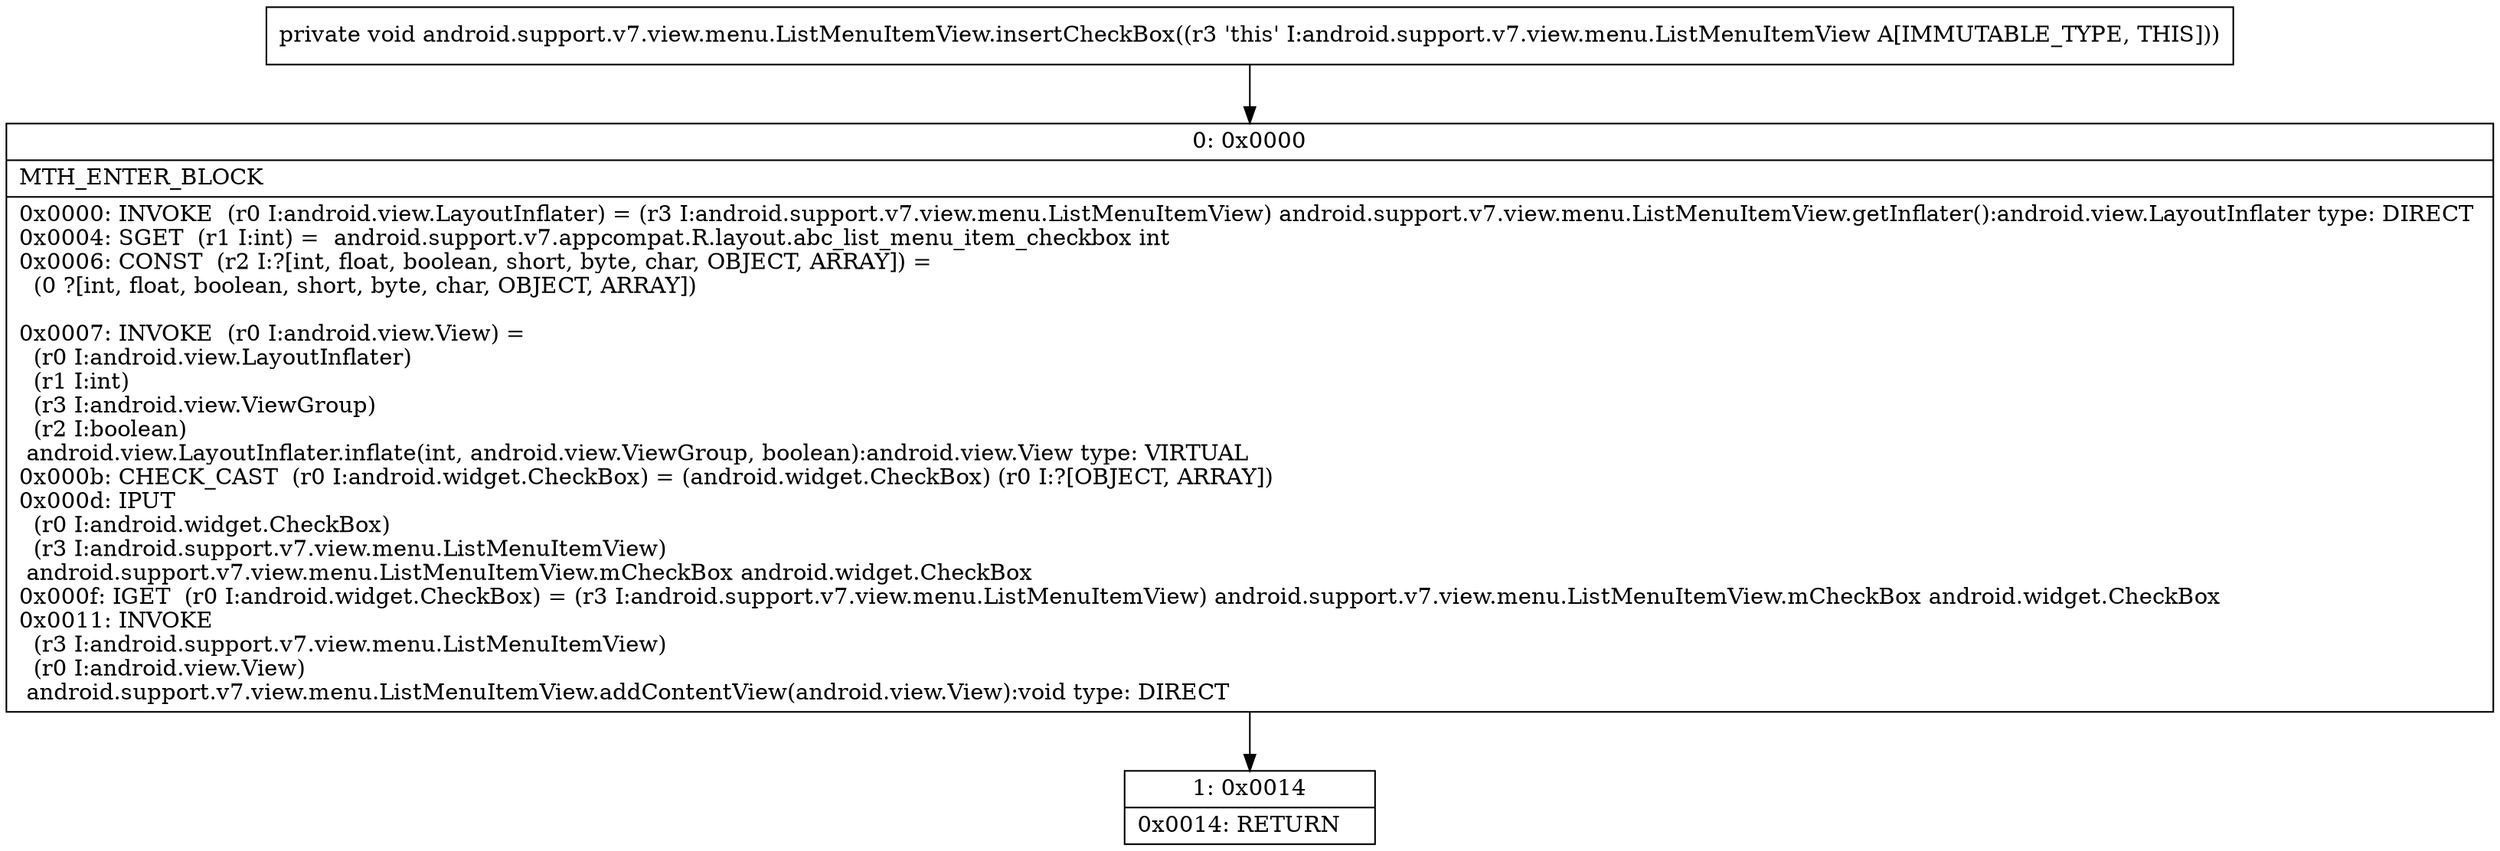 digraph "CFG forandroid.support.v7.view.menu.ListMenuItemView.insertCheckBox()V" {
Node_0 [shape=record,label="{0\:\ 0x0000|MTH_ENTER_BLOCK\l|0x0000: INVOKE  (r0 I:android.view.LayoutInflater) = (r3 I:android.support.v7.view.menu.ListMenuItemView) android.support.v7.view.menu.ListMenuItemView.getInflater():android.view.LayoutInflater type: DIRECT \l0x0004: SGET  (r1 I:int) =  android.support.v7.appcompat.R.layout.abc_list_menu_item_checkbox int \l0x0006: CONST  (r2 I:?[int, float, boolean, short, byte, char, OBJECT, ARRAY]) = \l  (0 ?[int, float, boolean, short, byte, char, OBJECT, ARRAY])\l \l0x0007: INVOKE  (r0 I:android.view.View) = \l  (r0 I:android.view.LayoutInflater)\l  (r1 I:int)\l  (r3 I:android.view.ViewGroup)\l  (r2 I:boolean)\l android.view.LayoutInflater.inflate(int, android.view.ViewGroup, boolean):android.view.View type: VIRTUAL \l0x000b: CHECK_CAST  (r0 I:android.widget.CheckBox) = (android.widget.CheckBox) (r0 I:?[OBJECT, ARRAY]) \l0x000d: IPUT  \l  (r0 I:android.widget.CheckBox)\l  (r3 I:android.support.v7.view.menu.ListMenuItemView)\l android.support.v7.view.menu.ListMenuItemView.mCheckBox android.widget.CheckBox \l0x000f: IGET  (r0 I:android.widget.CheckBox) = (r3 I:android.support.v7.view.menu.ListMenuItemView) android.support.v7.view.menu.ListMenuItemView.mCheckBox android.widget.CheckBox \l0x0011: INVOKE  \l  (r3 I:android.support.v7.view.menu.ListMenuItemView)\l  (r0 I:android.view.View)\l android.support.v7.view.menu.ListMenuItemView.addContentView(android.view.View):void type: DIRECT \l}"];
Node_1 [shape=record,label="{1\:\ 0x0014|0x0014: RETURN   \l}"];
MethodNode[shape=record,label="{private void android.support.v7.view.menu.ListMenuItemView.insertCheckBox((r3 'this' I:android.support.v7.view.menu.ListMenuItemView A[IMMUTABLE_TYPE, THIS])) }"];
MethodNode -> Node_0;
Node_0 -> Node_1;
}

